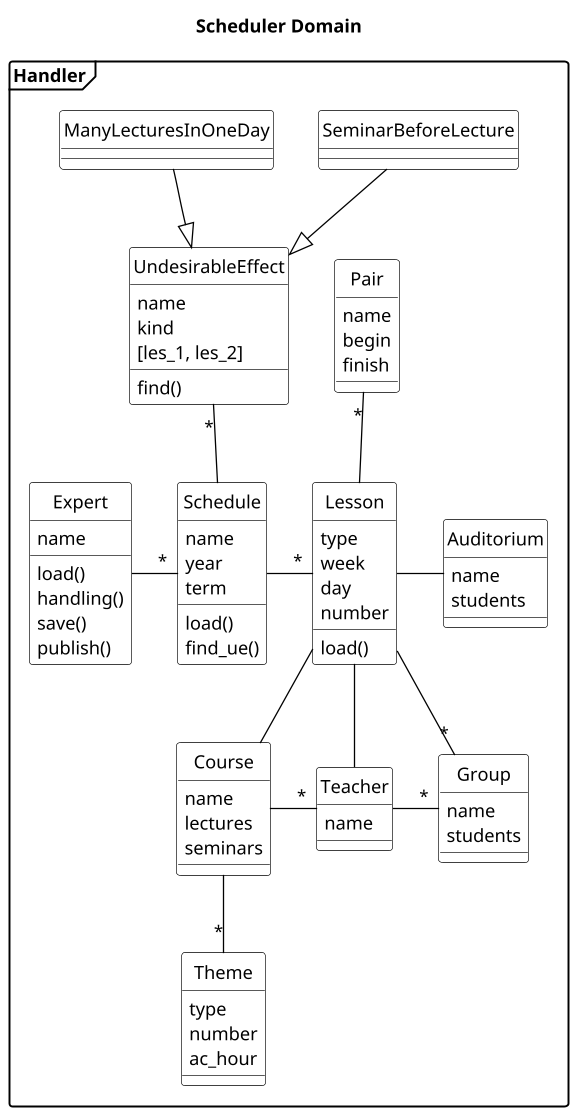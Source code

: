 PlantUML
@startuml
title Scheduler Domain
skinparam class {
BackgroundColor White
ArrowColor Black
BorderColor Black
}
skinparam object {
BackgroundColor White
ArrowColor Black
BorderColor Black
}
hide circle
'hide members
scale 1.3
skinparam DefaultTextAlignment left
skinparam shadowing false
'skinparam monochrome true
skinparam packageStyle frame

package Handler {

class UndesirableEffect{
name
kind
[les_1, les_2]
find()
}
class SeminarBeforeLecture{
}
class ManyLecturesInOneDay{
}
class Expert{
name
load()
handling()
save()
publish()
}
class Schedule{
name
year
term
load()
find_ue()
}
class Lesson{
type
week
day
'pair
number
load()
}
class Teacher{
name
'e-mail
}
class Course{
name
lectures
seminars
'workload
}
class Pair {
name
begin
finish
'}
'class Student{
'id
'e-mail
}
class Group{
name
students
'students
}
'class Building {
'name
'}
class Auditorium {
name
students
'address
}
class Theme{
type
number
ac_hour
}

Expert -"*" Schedule
Schedule -"*" Lesson
UndesirableEffect "*"--Schedule
Lesson  --"*"  Group
SeminarBeforeLecture --|> UndesirableEffect
Lesson --Teacher
ManyLecturesInOneDay --|> UndesirableEffect
Lesson --  Course
Teacher -"*" Group
Pair "*"-- Lesson
Course --"*" Theme
Lesson - Auditorium
Course -"*" Teacher
'Building -- Auditorium
'Building "2"-"1" Transfer
'Group -"*" Student
'Lesson --Transfer
@enduml

Смысл терминов:
workload - нагрузка
UndesirableEffect - Предупреждение
Error – Ошибка
Schedule - Расписание
   term - семестр
Lesson – Занятие
   face-to-face - очное
Pair -  Пара
Group - Группа
Student - Студент
Building  - Корпус
Auditorium - Аудитория
Transfer  - Трансфер
Route – маршрут
Course - Рабочая программа
Teacher - Преподаватель
Expert - Эксперт
    handling - обработка
Route – маршрут





